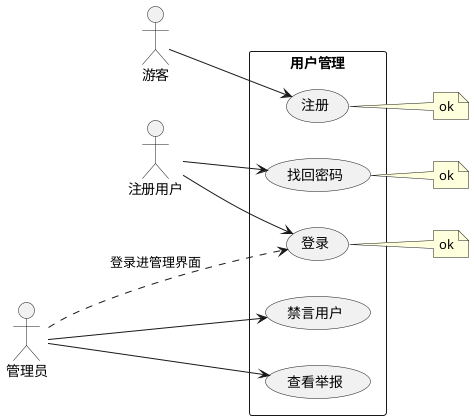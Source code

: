 @startuml user
left to right direction

actor 游客
actor 注册用户
actor 管理员

rectangle 用户管理 {
    游客 --> (注册)

    注册用户 --> (找回密码)
    注册用户 --> (登录)

    管理员 ...> (登录): 登录进管理界面
    管理员 --> (禁言用户)
    管理员 --> (查看举报)
}

note right of (注册): ok
note right of (登录): ok
note right of (找回密码): ok
@enduml